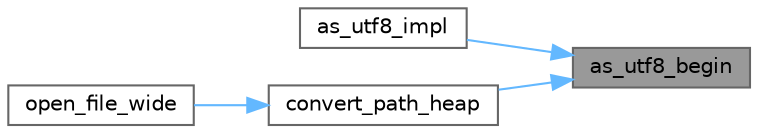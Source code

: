 digraph "as_utf8_begin"
{
 // INTERACTIVE_SVG=YES
 // LATEX_PDF_SIZE
  bgcolor="transparent";
  edge [fontname=Helvetica,fontsize=10,labelfontname=Helvetica,labelfontsize=10];
  node [fontname=Helvetica,fontsize=10,shape=box,height=0.2,width=0.4];
  rankdir="RL";
  Node1 [id="Node000001",label="as_utf8_begin",height=0.2,width=0.4,color="gray40", fillcolor="grey60", style="filled", fontcolor="black",tooltip=" "];
  Node1 -> Node2 [id="edge1_Node000001_Node000002",dir="back",color="steelblue1",style="solid",tooltip=" "];
  Node2 [id="Node000002",label="as_utf8_impl",height=0.2,width=0.4,color="grey40", fillcolor="white", style="filled",URL="$db/d20/pugixml_8cpp.html#a5ff37130284fc41f3cb91b7351392ca0",tooltip=" "];
  Node1 -> Node3 [id="edge2_Node000001_Node000003",dir="back",color="steelblue1",style="solid",tooltip=" "];
  Node3 [id="Node000003",label="convert_path_heap",height=0.2,width=0.4,color="grey40", fillcolor="white", style="filled",URL="$db/d20/pugixml_8cpp.html#aac9447d4d8949b4bdfebba0e39b7243f",tooltip=" "];
  Node3 -> Node4 [id="edge3_Node000003_Node000004",dir="back",color="steelblue1",style="solid",tooltip=" "];
  Node4 [id="Node000004",label="open_file_wide",height=0.2,width=0.4,color="grey40", fillcolor="white", style="filled",URL="$db/d20/pugixml_8cpp.html#a20bab2991b136d1f33388c5fc347b54a",tooltip=" "];
}
